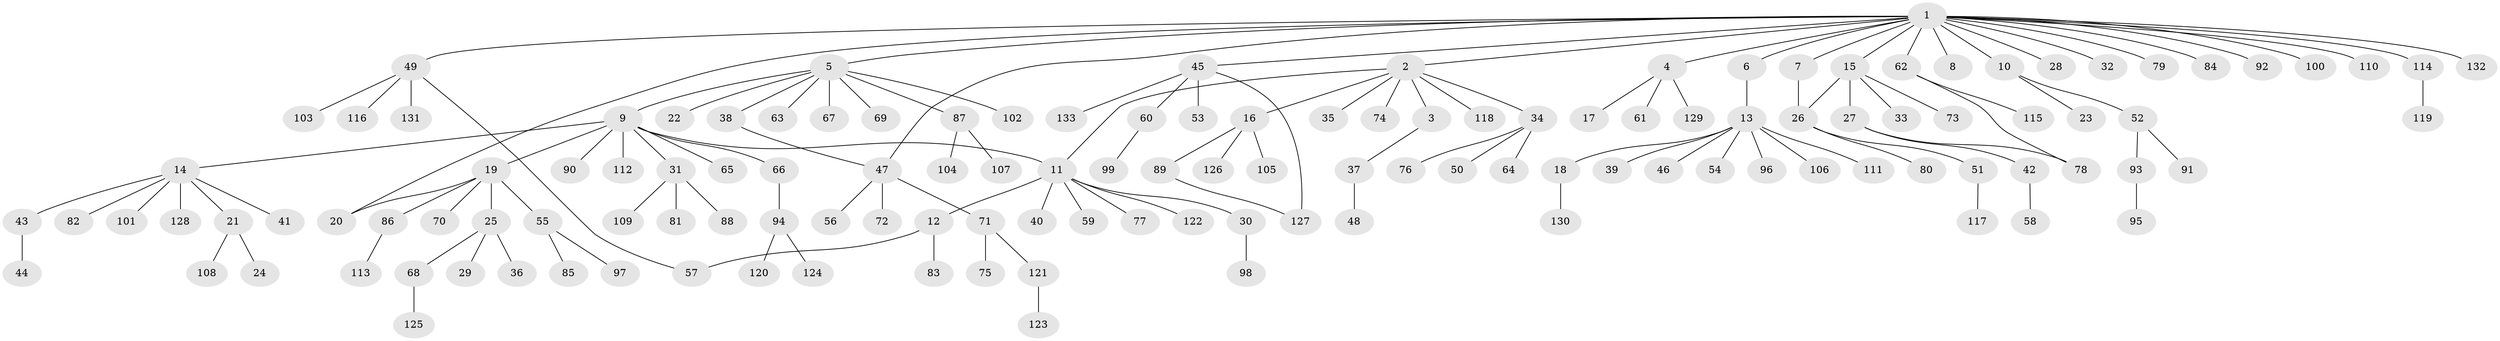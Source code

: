 // Generated by graph-tools (version 1.1) at 2025/11/02/27/25 16:11:09]
// undirected, 133 vertices, 139 edges
graph export_dot {
graph [start="1"]
  node [color=gray90,style=filled];
  1;
  2;
  3;
  4;
  5;
  6;
  7;
  8;
  9;
  10;
  11;
  12;
  13;
  14;
  15;
  16;
  17;
  18;
  19;
  20;
  21;
  22;
  23;
  24;
  25;
  26;
  27;
  28;
  29;
  30;
  31;
  32;
  33;
  34;
  35;
  36;
  37;
  38;
  39;
  40;
  41;
  42;
  43;
  44;
  45;
  46;
  47;
  48;
  49;
  50;
  51;
  52;
  53;
  54;
  55;
  56;
  57;
  58;
  59;
  60;
  61;
  62;
  63;
  64;
  65;
  66;
  67;
  68;
  69;
  70;
  71;
  72;
  73;
  74;
  75;
  76;
  77;
  78;
  79;
  80;
  81;
  82;
  83;
  84;
  85;
  86;
  87;
  88;
  89;
  90;
  91;
  92;
  93;
  94;
  95;
  96;
  97;
  98;
  99;
  100;
  101;
  102;
  103;
  104;
  105;
  106;
  107;
  108;
  109;
  110;
  111;
  112;
  113;
  114;
  115;
  116;
  117;
  118;
  119;
  120;
  121;
  122;
  123;
  124;
  125;
  126;
  127;
  128;
  129;
  130;
  131;
  132;
  133;
  1 -- 2;
  1 -- 4;
  1 -- 5;
  1 -- 6;
  1 -- 7;
  1 -- 8;
  1 -- 10;
  1 -- 15;
  1 -- 20;
  1 -- 28;
  1 -- 32;
  1 -- 45;
  1 -- 47;
  1 -- 49;
  1 -- 62;
  1 -- 79;
  1 -- 84;
  1 -- 92;
  1 -- 100;
  1 -- 110;
  1 -- 114;
  1 -- 132;
  2 -- 3;
  2 -- 11;
  2 -- 16;
  2 -- 34;
  2 -- 35;
  2 -- 74;
  2 -- 118;
  3 -- 37;
  4 -- 17;
  4 -- 61;
  4 -- 129;
  5 -- 9;
  5 -- 22;
  5 -- 38;
  5 -- 63;
  5 -- 67;
  5 -- 69;
  5 -- 87;
  5 -- 102;
  6 -- 13;
  7 -- 26;
  9 -- 11;
  9 -- 14;
  9 -- 19;
  9 -- 31;
  9 -- 65;
  9 -- 66;
  9 -- 90;
  9 -- 112;
  10 -- 23;
  10 -- 52;
  11 -- 12;
  11 -- 30;
  11 -- 40;
  11 -- 59;
  11 -- 77;
  11 -- 122;
  12 -- 57;
  12 -- 83;
  13 -- 18;
  13 -- 39;
  13 -- 46;
  13 -- 54;
  13 -- 96;
  13 -- 106;
  13 -- 111;
  14 -- 21;
  14 -- 41;
  14 -- 43;
  14 -- 82;
  14 -- 101;
  14 -- 128;
  15 -- 26;
  15 -- 27;
  15 -- 33;
  15 -- 73;
  16 -- 89;
  16 -- 105;
  16 -- 126;
  18 -- 130;
  19 -- 20;
  19 -- 25;
  19 -- 55;
  19 -- 70;
  19 -- 86;
  21 -- 24;
  21 -- 108;
  25 -- 29;
  25 -- 36;
  25 -- 68;
  26 -- 51;
  26 -- 80;
  27 -- 42;
  27 -- 78;
  30 -- 98;
  31 -- 81;
  31 -- 88;
  31 -- 109;
  34 -- 50;
  34 -- 64;
  34 -- 76;
  37 -- 48;
  38 -- 47;
  42 -- 58;
  43 -- 44;
  45 -- 53;
  45 -- 60;
  45 -- 127;
  45 -- 133;
  47 -- 56;
  47 -- 71;
  47 -- 72;
  49 -- 57;
  49 -- 103;
  49 -- 116;
  49 -- 131;
  51 -- 117;
  52 -- 91;
  52 -- 93;
  55 -- 85;
  55 -- 97;
  60 -- 99;
  62 -- 78;
  62 -- 115;
  66 -- 94;
  68 -- 125;
  71 -- 75;
  71 -- 121;
  86 -- 113;
  87 -- 104;
  87 -- 107;
  89 -- 127;
  93 -- 95;
  94 -- 120;
  94 -- 124;
  114 -- 119;
  121 -- 123;
}
